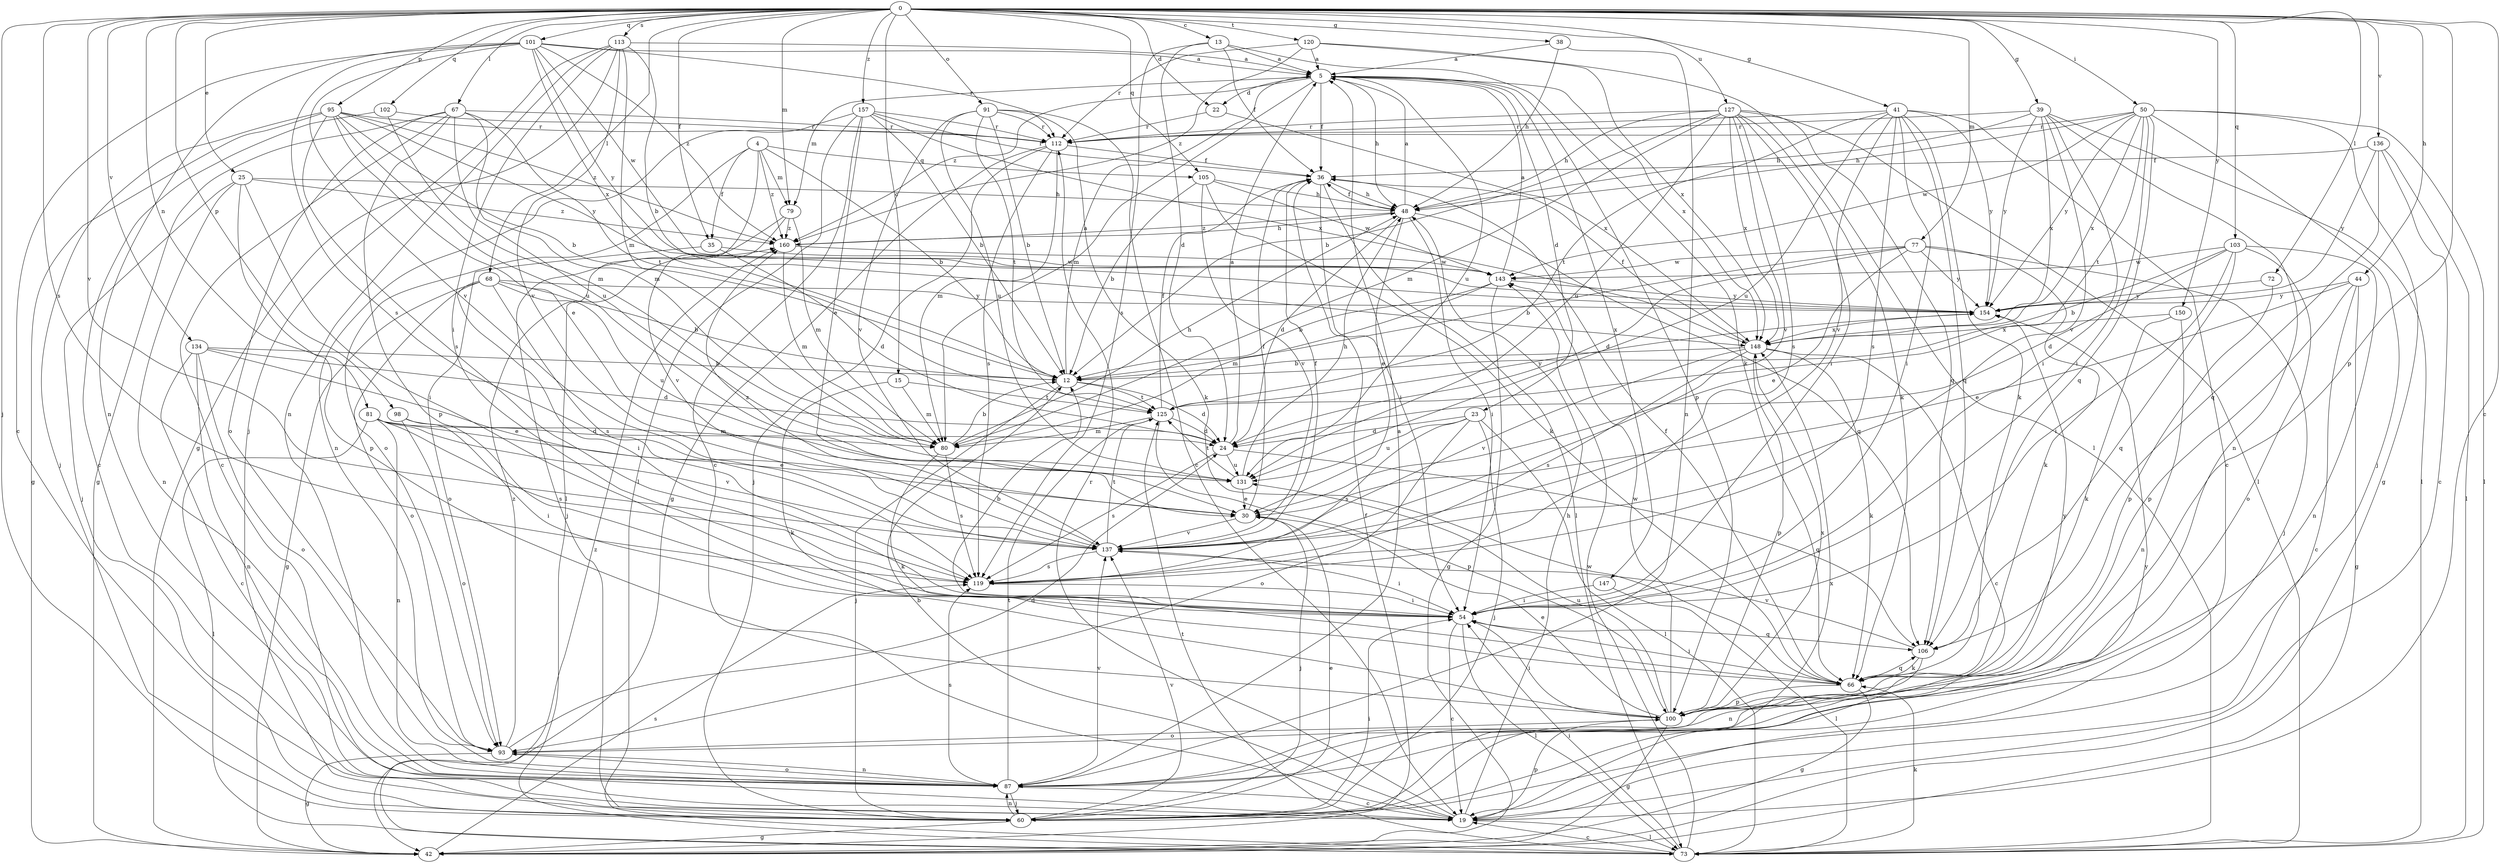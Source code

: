 strict digraph  {
0;
4;
5;
12;
13;
15;
19;
22;
23;
24;
25;
30;
35;
36;
38;
39;
41;
42;
44;
48;
50;
54;
60;
66;
67;
68;
72;
73;
77;
79;
80;
81;
87;
91;
93;
95;
98;
100;
101;
102;
103;
105;
106;
112;
113;
119;
120;
125;
127;
131;
134;
136;
137;
143;
147;
148;
150;
154;
157;
160;
0 -> 13  [label=c];
0 -> 15  [label=c];
0 -> 19  [label=c];
0 -> 22  [label=d];
0 -> 25  [label=e];
0 -> 35  [label=f];
0 -> 38  [label=g];
0 -> 39  [label=g];
0 -> 41  [label=g];
0 -> 44  [label=h];
0 -> 50  [label=i];
0 -> 60  [label=j];
0 -> 67  [label=l];
0 -> 68  [label=l];
0 -> 72  [label=l];
0 -> 77  [label=m];
0 -> 79  [label=m];
0 -> 81  [label=n];
0 -> 91  [label=o];
0 -> 95  [label=p];
0 -> 98  [label=p];
0 -> 100  [label=p];
0 -> 101  [label=q];
0 -> 102  [label=q];
0 -> 103  [label=q];
0 -> 105  [label=q];
0 -> 113  [label=s];
0 -> 119  [label=s];
0 -> 120  [label=t];
0 -> 127  [label=u];
0 -> 134  [label=v];
0 -> 136  [label=v];
0 -> 137  [label=v];
0 -> 150  [label=y];
0 -> 157  [label=z];
4 -> 12  [label=b];
4 -> 35  [label=f];
4 -> 73  [label=l];
4 -> 79  [label=m];
4 -> 93  [label=o];
4 -> 105  [label=q];
4 -> 160  [label=z];
5 -> 22  [label=d];
5 -> 23  [label=d];
5 -> 36  [label=f];
5 -> 48  [label=h];
5 -> 79  [label=m];
5 -> 80  [label=m];
5 -> 100  [label=p];
5 -> 131  [label=u];
5 -> 147  [label=x];
5 -> 148  [label=x];
5 -> 160  [label=z];
12 -> 5  [label=a];
12 -> 24  [label=d];
12 -> 60  [label=j];
12 -> 125  [label=t];
13 -> 5  [label=a];
13 -> 24  [label=d];
13 -> 36  [label=f];
13 -> 66  [label=k];
13 -> 119  [label=s];
15 -> 66  [label=k];
15 -> 80  [label=m];
15 -> 125  [label=t];
19 -> 12  [label=b];
19 -> 48  [label=h];
19 -> 73  [label=l];
19 -> 100  [label=p];
19 -> 112  [label=r];
22 -> 112  [label=r];
22 -> 148  [label=x];
23 -> 24  [label=d];
23 -> 60  [label=j];
23 -> 73  [label=l];
23 -> 93  [label=o];
23 -> 119  [label=s];
23 -> 131  [label=u];
24 -> 5  [label=a];
24 -> 106  [label=q];
24 -> 119  [label=s];
24 -> 131  [label=u];
25 -> 48  [label=h];
25 -> 54  [label=i];
25 -> 60  [label=j];
25 -> 87  [label=n];
25 -> 100  [label=p];
25 -> 160  [label=z];
30 -> 36  [label=f];
30 -> 60  [label=j];
30 -> 137  [label=v];
35 -> 24  [label=d];
35 -> 93  [label=o];
35 -> 143  [label=w];
36 -> 48  [label=h];
36 -> 54  [label=i];
36 -> 73  [label=l];
38 -> 5  [label=a];
38 -> 48  [label=h];
38 -> 87  [label=n];
39 -> 48  [label=h];
39 -> 54  [label=i];
39 -> 73  [label=l];
39 -> 87  [label=n];
39 -> 112  [label=r];
39 -> 137  [label=v];
39 -> 148  [label=x];
39 -> 154  [label=y];
41 -> 19  [label=c];
41 -> 54  [label=i];
41 -> 66  [label=k];
41 -> 106  [label=q];
41 -> 112  [label=r];
41 -> 119  [label=s];
41 -> 125  [label=t];
41 -> 131  [label=u];
41 -> 137  [label=v];
41 -> 154  [label=y];
42 -> 36  [label=f];
42 -> 119  [label=s];
44 -> 19  [label=c];
44 -> 30  [label=e];
44 -> 42  [label=g];
44 -> 100  [label=p];
44 -> 154  [label=y];
48 -> 5  [label=a];
48 -> 24  [label=d];
48 -> 30  [label=e];
48 -> 36  [label=f];
48 -> 54  [label=i];
48 -> 106  [label=q];
48 -> 160  [label=z];
50 -> 42  [label=g];
50 -> 48  [label=h];
50 -> 54  [label=i];
50 -> 60  [label=j];
50 -> 73  [label=l];
50 -> 106  [label=q];
50 -> 112  [label=r];
50 -> 125  [label=t];
50 -> 143  [label=w];
50 -> 148  [label=x];
50 -> 154  [label=y];
54 -> 12  [label=b];
54 -> 19  [label=c];
54 -> 73  [label=l];
54 -> 106  [label=q];
60 -> 30  [label=e];
60 -> 42  [label=g];
60 -> 54  [label=i];
60 -> 87  [label=n];
60 -> 137  [label=v];
60 -> 148  [label=x];
60 -> 154  [label=y];
66 -> 36  [label=f];
66 -> 42  [label=g];
66 -> 54  [label=i];
66 -> 100  [label=p];
66 -> 106  [label=q];
67 -> 19  [label=c];
67 -> 42  [label=g];
67 -> 80  [label=m];
67 -> 93  [label=o];
67 -> 100  [label=p];
67 -> 112  [label=r];
67 -> 125  [label=t];
67 -> 131  [label=u];
68 -> 12  [label=b];
68 -> 42  [label=g];
68 -> 54  [label=i];
68 -> 93  [label=o];
68 -> 119  [label=s];
68 -> 131  [label=u];
68 -> 154  [label=y];
72 -> 100  [label=p];
72 -> 154  [label=y];
73 -> 19  [label=c];
73 -> 54  [label=i];
73 -> 66  [label=k];
73 -> 125  [label=t];
73 -> 143  [label=w];
73 -> 160  [label=z];
77 -> 12  [label=b];
77 -> 24  [label=d];
77 -> 30  [label=e];
77 -> 60  [label=j];
77 -> 66  [label=k];
77 -> 143  [label=w];
77 -> 154  [label=y];
79 -> 60  [label=j];
79 -> 80  [label=m];
79 -> 137  [label=v];
79 -> 160  [label=z];
80 -> 12  [label=b];
80 -> 48  [label=h];
80 -> 66  [label=k];
80 -> 119  [label=s];
81 -> 24  [label=d];
81 -> 30  [label=e];
81 -> 73  [label=l];
81 -> 87  [label=n];
81 -> 119  [label=s];
81 -> 137  [label=v];
87 -> 5  [label=a];
87 -> 19  [label=c];
87 -> 60  [label=j];
87 -> 93  [label=o];
87 -> 119  [label=s];
87 -> 125  [label=t];
87 -> 137  [label=v];
91 -> 12  [label=b];
91 -> 19  [label=c];
91 -> 66  [label=k];
91 -> 112  [label=r];
91 -> 125  [label=t];
91 -> 131  [label=u];
91 -> 137  [label=v];
93 -> 24  [label=d];
93 -> 42  [label=g];
93 -> 87  [label=n];
93 -> 160  [label=z];
95 -> 12  [label=b];
95 -> 30  [label=e];
95 -> 42  [label=g];
95 -> 60  [label=j];
95 -> 112  [label=r];
95 -> 119  [label=s];
95 -> 131  [label=u];
95 -> 154  [label=y];
95 -> 160  [label=z];
98 -> 54  [label=i];
98 -> 80  [label=m];
98 -> 93  [label=o];
100 -> 30  [label=e];
100 -> 42  [label=g];
100 -> 54  [label=i];
100 -> 93  [label=o];
100 -> 131  [label=u];
100 -> 143  [label=w];
100 -> 148  [label=x];
100 -> 154  [label=y];
101 -> 5  [label=a];
101 -> 19  [label=c];
101 -> 87  [label=n];
101 -> 112  [label=r];
101 -> 119  [label=s];
101 -> 137  [label=v];
101 -> 143  [label=w];
101 -> 148  [label=x];
101 -> 154  [label=y];
101 -> 160  [label=z];
102 -> 19  [label=c];
102 -> 80  [label=m];
102 -> 112  [label=r];
103 -> 12  [label=b];
103 -> 24  [label=d];
103 -> 54  [label=i];
103 -> 87  [label=n];
103 -> 93  [label=o];
103 -> 106  [label=q];
103 -> 143  [label=w];
105 -> 12  [label=b];
105 -> 48  [label=h];
105 -> 66  [label=k];
105 -> 137  [label=v];
105 -> 143  [label=w];
106 -> 66  [label=k];
106 -> 87  [label=n];
106 -> 137  [label=v];
112 -> 36  [label=f];
112 -> 42  [label=g];
112 -> 60  [label=j];
112 -> 80  [label=m];
112 -> 119  [label=s];
113 -> 5  [label=a];
113 -> 12  [label=b];
113 -> 42  [label=g];
113 -> 54  [label=i];
113 -> 60  [label=j];
113 -> 80  [label=m];
113 -> 87  [label=n];
113 -> 137  [label=v];
119 -> 54  [label=i];
120 -> 5  [label=a];
120 -> 73  [label=l];
120 -> 112  [label=r];
120 -> 148  [label=x];
120 -> 160  [label=z];
125 -> 24  [label=d];
125 -> 36  [label=f];
125 -> 80  [label=m];
125 -> 100  [label=p];
125 -> 154  [label=y];
127 -> 12  [label=b];
127 -> 48  [label=h];
127 -> 54  [label=i];
127 -> 66  [label=k];
127 -> 73  [label=l];
127 -> 80  [label=m];
127 -> 106  [label=q];
127 -> 112  [label=r];
127 -> 119  [label=s];
127 -> 131  [label=u];
127 -> 137  [label=v];
127 -> 148  [label=x];
131 -> 30  [label=e];
131 -> 48  [label=h];
131 -> 125  [label=t];
134 -> 12  [label=b];
134 -> 19  [label=c];
134 -> 24  [label=d];
134 -> 30  [label=e];
134 -> 87  [label=n];
134 -> 93  [label=o];
136 -> 19  [label=c];
136 -> 36  [label=f];
136 -> 73  [label=l];
136 -> 106  [label=q];
136 -> 154  [label=y];
137 -> 36  [label=f];
137 -> 54  [label=i];
137 -> 119  [label=s];
137 -> 125  [label=t];
137 -> 160  [label=z];
143 -> 5  [label=a];
143 -> 12  [label=b];
143 -> 42  [label=g];
143 -> 80  [label=m];
143 -> 154  [label=y];
147 -> 54  [label=i];
147 -> 73  [label=l];
148 -> 12  [label=b];
148 -> 19  [label=c];
148 -> 36  [label=f];
148 -> 66  [label=k];
148 -> 100  [label=p];
148 -> 119  [label=s];
148 -> 137  [label=v];
150 -> 66  [label=k];
150 -> 87  [label=n];
150 -> 148  [label=x];
154 -> 148  [label=x];
157 -> 12  [label=b];
157 -> 19  [label=c];
157 -> 30  [label=e];
157 -> 36  [label=f];
157 -> 73  [label=l];
157 -> 87  [label=n];
157 -> 112  [label=r];
157 -> 148  [label=x];
160 -> 48  [label=h];
160 -> 80  [label=m];
160 -> 143  [label=w];
}
